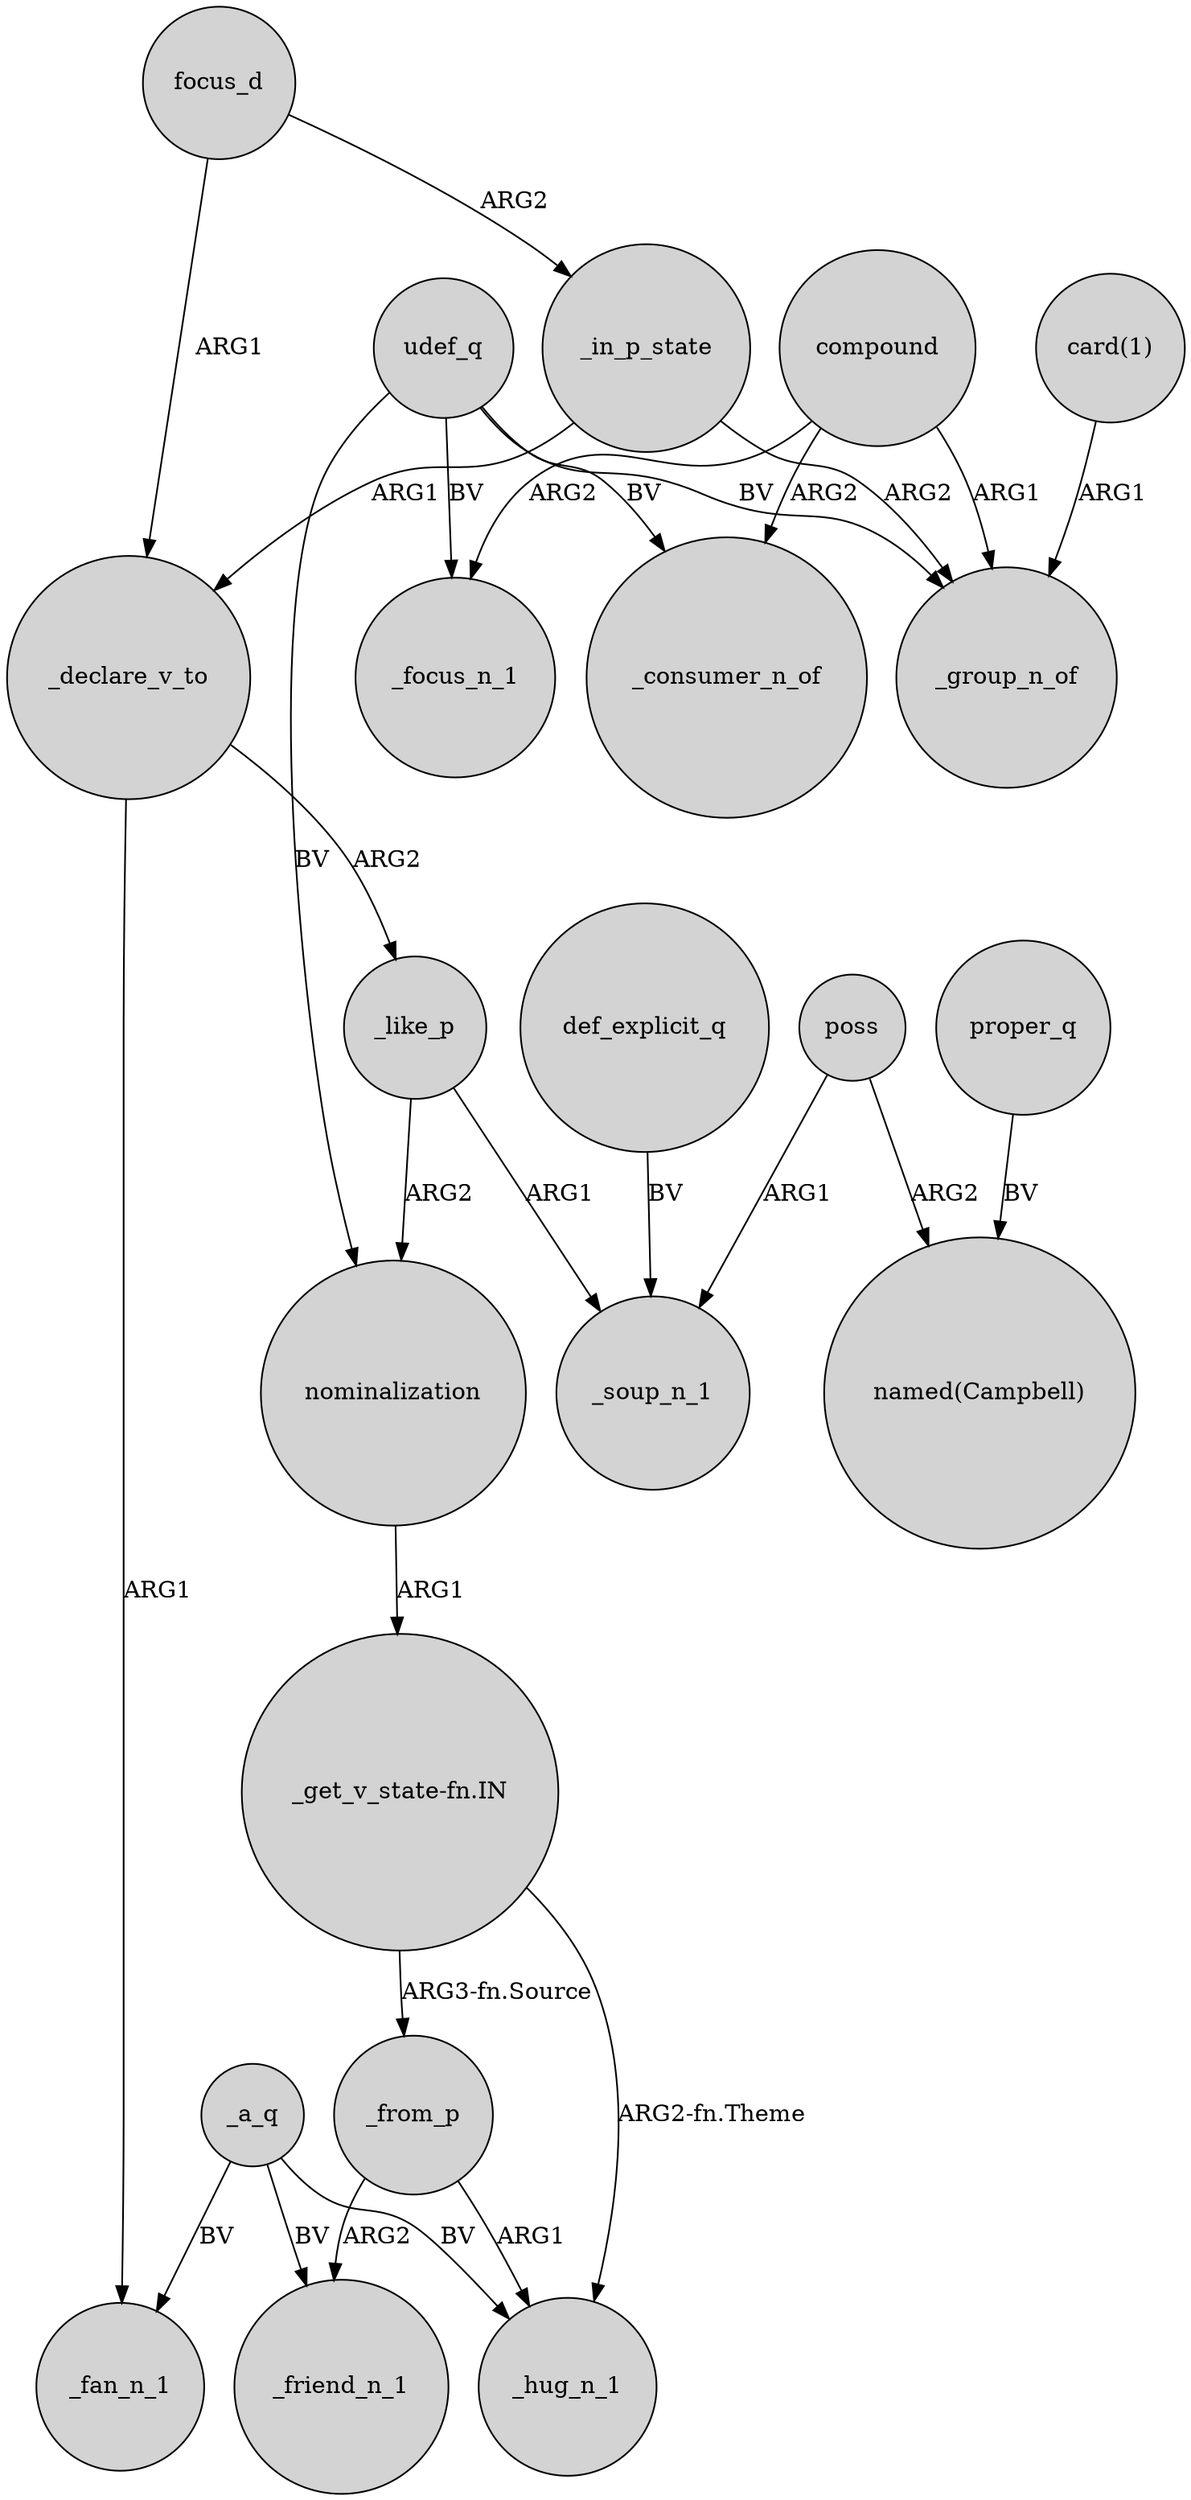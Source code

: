 digraph {
	node [shape=circle style=filled]
	_from_p -> _hug_n_1 [label=ARG1]
	_like_p -> _soup_n_1 [label=ARG1]
	_in_p_state -> _declare_v_to [label=ARG1]
	_a_q -> _hug_n_1 [label=BV]
	_declare_v_to -> _like_p [label=ARG2]
	focus_d -> _in_p_state [label=ARG2]
	proper_q -> "named(Campbell)" [label=BV]
	_declare_v_to -> _fan_n_1 [label=ARG1]
	compound -> _focus_n_1 [label=ARG2]
	def_explicit_q -> _soup_n_1 [label=BV]
	_a_q -> _friend_n_1 [label=BV]
	poss -> _soup_n_1 [label=ARG1]
	_from_p -> _friend_n_1 [label=ARG2]
	_in_p_state -> _group_n_of [label=ARG2]
	udef_q -> _consumer_n_of [label=BV]
	nominalization -> "_get_v_state-fn.IN" [label=ARG1]
	udef_q -> nominalization [label=BV]
	poss -> "named(Campbell)" [label=ARG2]
	udef_q -> _focus_n_1 [label=BV]
	"card(1)" -> _group_n_of [label=ARG1]
	compound -> _consumer_n_of [label=ARG2]
	_like_p -> nominalization [label=ARG2]
	_a_q -> _fan_n_1 [label=BV]
	udef_q -> _group_n_of [label=BV]
	compound -> _group_n_of [label=ARG1]
	"_get_v_state-fn.IN" -> _from_p [label="ARG3-fn.Source"]
	"_get_v_state-fn.IN" -> _hug_n_1 [label="ARG2-fn.Theme"]
	focus_d -> _declare_v_to [label=ARG1]
}
